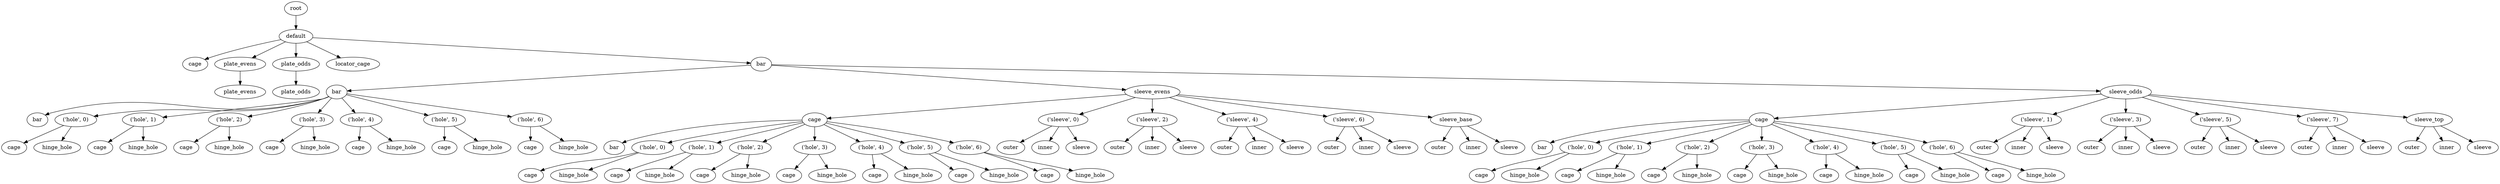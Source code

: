 digraph default {
    root_808 [label="root"];
    default_809 [label="default"];
    cage_810 [label="cage"];
    plate_evens_811 [label="plate_evens"];
    plate_evens_812 [label="plate_evens"];
    plate_odds_813 [label="plate_odds"];
    plate_odds_814 [label="plate_odds"];
    locator_cage_815 [label="locator_cage"];
    bar_816 [label="bar"];
    bar_817 [label="bar"];
    bar_818 [label="bar"];
    hole_819 [label="\('hole',\ 0\)"];
    cage_820 [label="cage"];
    hinge_hole_821 [label="hinge_hole"];
    hole_822 [label="\('hole',\ 1\)"];
    cage_823 [label="cage"];
    hinge_hole_824 [label="hinge_hole"];
    hole_825 [label="\('hole',\ 2\)"];
    cage_826 [label="cage"];
    hinge_hole_827 [label="hinge_hole"];
    hole_828 [label="\('hole',\ 3\)"];
    cage_829 [label="cage"];
    hinge_hole_830 [label="hinge_hole"];
    hole_831 [label="\('hole',\ 4\)"];
    cage_832 [label="cage"];
    hinge_hole_833 [label="hinge_hole"];
    hole_834 [label="\('hole',\ 5\)"];
    cage_835 [label="cage"];
    hinge_hole_836 [label="hinge_hole"];
    hole_837 [label="\('hole',\ 6\)"];
    cage_838 [label="cage"];
    hinge_hole_839 [label="hinge_hole"];
    sleeve_evens_840 [label="sleeve_evens"];
    cage_841 [label="cage"];
    bar_842 [label="bar"];
    hole_843 [label="\('hole',\ 0\)"];
    cage_844 [label="cage"];
    hinge_hole_845 [label="hinge_hole"];
    hole_846 [label="\('hole',\ 1\)"];
    cage_847 [label="cage"];
    hinge_hole_848 [label="hinge_hole"];
    hole_849 [label="\('hole',\ 2\)"];
    cage_850 [label="cage"];
    hinge_hole_851 [label="hinge_hole"];
    hole_852 [label="\('hole',\ 3\)"];
    cage_853 [label="cage"];
    hinge_hole_854 [label="hinge_hole"];
    hole_855 [label="\('hole',\ 4\)"];
    cage_856 [label="cage"];
    hinge_hole_857 [label="hinge_hole"];
    hole_858 [label="\('hole',\ 5\)"];
    cage_859 [label="cage"];
    hinge_hole_860 [label="hinge_hole"];
    hole_861 [label="\('hole',\ 6\)"];
    cage_862 [label="cage"];
    hinge_hole_863 [label="hinge_hole"];
    sleeve_864 [label="\('sleeve',\ 0\)"];
    outer_865 [label="outer"];
    inner_866 [label="inner"];
    sleeve_867 [label="sleeve"];
    sleeve_868 [label="\('sleeve',\ 2\)"];
    outer_869 [label="outer"];
    inner_870 [label="inner"];
    sleeve_871 [label="sleeve"];
    sleeve_872 [label="\('sleeve',\ 4\)"];
    outer_873 [label="outer"];
    inner_874 [label="inner"];
    sleeve_875 [label="sleeve"];
    sleeve_876 [label="\('sleeve',\ 6\)"];
    outer_877 [label="outer"];
    inner_878 [label="inner"];
    sleeve_879 [label="sleeve"];
    sleeve_base_880 [label="sleeve_base"];
    outer_881 [label="outer"];
    inner_882 [label="inner"];
    sleeve_883 [label="sleeve"];
    sleeve_odds_884 [label="sleeve_odds"];
    cage_885 [label="cage"];
    bar_886 [label="bar"];
    hole_887 [label="\('hole',\ 0\)"];
    cage_888 [label="cage"];
    hinge_hole_889 [label="hinge_hole"];
    hole_890 [label="\('hole',\ 1\)"];
    cage_891 [label="cage"];
    hinge_hole_892 [label="hinge_hole"];
    hole_893 [label="\('hole',\ 2\)"];
    cage_894 [label="cage"];
    hinge_hole_895 [label="hinge_hole"];
    hole_896 [label="\('hole',\ 3\)"];
    cage_897 [label="cage"];
    hinge_hole_898 [label="hinge_hole"];
    hole_899 [label="\('hole',\ 4\)"];
    cage_900 [label="cage"];
    hinge_hole_901 [label="hinge_hole"];
    hole_902 [label="\('hole',\ 5\)"];
    cage_903 [label="cage"];
    hinge_hole_904 [label="hinge_hole"];
    hole_905 [label="\('hole',\ 6\)"];
    cage_906 [label="cage"];
    hinge_hole_907 [label="hinge_hole"];
    sleeve_908 [label="\('sleeve',\ 1\)"];
    outer_909 [label="outer"];
    inner_910 [label="inner"];
    sleeve_911 [label="sleeve"];
    sleeve_912 [label="\('sleeve',\ 3\)"];
    outer_913 [label="outer"];
    inner_914 [label="inner"];
    sleeve_915 [label="sleeve"];
    sleeve_916 [label="\('sleeve',\ 5\)"];
    outer_917 [label="outer"];
    inner_918 [label="inner"];
    sleeve_919 [label="sleeve"];
    sleeve_920 [label="\('sleeve',\ 7\)"];
    outer_921 [label="outer"];
    inner_922 [label="inner"];
    sleeve_923 [label="sleeve"];
    sleeve_top_924 [label="sleeve_top"];
    outer_925 [label="outer"];
    inner_926 [label="inner"];
    sleeve_927 [label="sleeve"];
    root_808 -> default_809;
    default_809 -> cage_810;
    default_809 -> plate_evens_811;
    plate_evens_811 -> plate_evens_812;
    default_809 -> plate_odds_813;
    plate_odds_813 -> plate_odds_814;
    default_809 -> locator_cage_815;
    default_809 -> bar_816;
    bar_816 -> bar_817;
    bar_817 -> bar_818;
    bar_817 -> hole_819;
    hole_819 -> cage_820;
    hole_819 -> hinge_hole_821;
    bar_817 -> hole_822;
    hole_822 -> cage_823;
    hole_822 -> hinge_hole_824;
    bar_817 -> hole_825;
    hole_825 -> cage_826;
    hole_825 -> hinge_hole_827;
    bar_817 -> hole_828;
    hole_828 -> cage_829;
    hole_828 -> hinge_hole_830;
    bar_817 -> hole_831;
    hole_831 -> cage_832;
    hole_831 -> hinge_hole_833;
    bar_817 -> hole_834;
    hole_834 -> cage_835;
    hole_834 -> hinge_hole_836;
    bar_817 -> hole_837;
    hole_837 -> cage_838;
    hole_837 -> hinge_hole_839;
    bar_816 -> sleeve_evens_840;
    sleeve_evens_840 -> cage_841;
    cage_841 -> bar_842;
    cage_841 -> hole_843;
    hole_843 -> cage_844;
    hole_843 -> hinge_hole_845;
    cage_841 -> hole_846;
    hole_846 -> cage_847;
    hole_846 -> hinge_hole_848;
    cage_841 -> hole_849;
    hole_849 -> cage_850;
    hole_849 -> hinge_hole_851;
    cage_841 -> hole_852;
    hole_852 -> cage_853;
    hole_852 -> hinge_hole_854;
    cage_841 -> hole_855;
    hole_855 -> cage_856;
    hole_855 -> hinge_hole_857;
    cage_841 -> hole_858;
    hole_858 -> cage_859;
    hole_858 -> hinge_hole_860;
    cage_841 -> hole_861;
    hole_861 -> cage_862;
    hole_861 -> hinge_hole_863;
    sleeve_evens_840 -> sleeve_864;
    sleeve_864 -> outer_865;
    sleeve_864 -> inner_866;
    sleeve_864 -> sleeve_867;
    sleeve_evens_840 -> sleeve_868;
    sleeve_868 -> outer_869;
    sleeve_868 -> inner_870;
    sleeve_868 -> sleeve_871;
    sleeve_evens_840 -> sleeve_872;
    sleeve_872 -> outer_873;
    sleeve_872 -> inner_874;
    sleeve_872 -> sleeve_875;
    sleeve_evens_840 -> sleeve_876;
    sleeve_876 -> outer_877;
    sleeve_876 -> inner_878;
    sleeve_876 -> sleeve_879;
    sleeve_evens_840 -> sleeve_base_880;
    sleeve_base_880 -> outer_881;
    sleeve_base_880 -> inner_882;
    sleeve_base_880 -> sleeve_883;
    bar_816 -> sleeve_odds_884;
    sleeve_odds_884 -> cage_885;
    cage_885 -> bar_886;
    cage_885 -> hole_887;
    hole_887 -> cage_888;
    hole_887 -> hinge_hole_889;
    cage_885 -> hole_890;
    hole_890 -> cage_891;
    hole_890 -> hinge_hole_892;
    cage_885 -> hole_893;
    hole_893 -> cage_894;
    hole_893 -> hinge_hole_895;
    cage_885 -> hole_896;
    hole_896 -> cage_897;
    hole_896 -> hinge_hole_898;
    cage_885 -> hole_899;
    hole_899 -> cage_900;
    hole_899 -> hinge_hole_901;
    cage_885 -> hole_902;
    hole_902 -> cage_903;
    hole_902 -> hinge_hole_904;
    cage_885 -> hole_905;
    hole_905 -> cage_906;
    hole_905 -> hinge_hole_907;
    sleeve_odds_884 -> sleeve_908;
    sleeve_908 -> outer_909;
    sleeve_908 -> inner_910;
    sleeve_908 -> sleeve_911;
    sleeve_odds_884 -> sleeve_912;
    sleeve_912 -> outer_913;
    sleeve_912 -> inner_914;
    sleeve_912 -> sleeve_915;
    sleeve_odds_884 -> sleeve_916;
    sleeve_916 -> outer_917;
    sleeve_916 -> inner_918;
    sleeve_916 -> sleeve_919;
    sleeve_odds_884 -> sleeve_920;
    sleeve_920 -> outer_921;
    sleeve_920 -> inner_922;
    sleeve_920 -> sleeve_923;
    sleeve_odds_884 -> sleeve_top_924;
    sleeve_top_924 -> outer_925;
    sleeve_top_924 -> inner_926;
    sleeve_top_924 -> sleeve_927;
}
